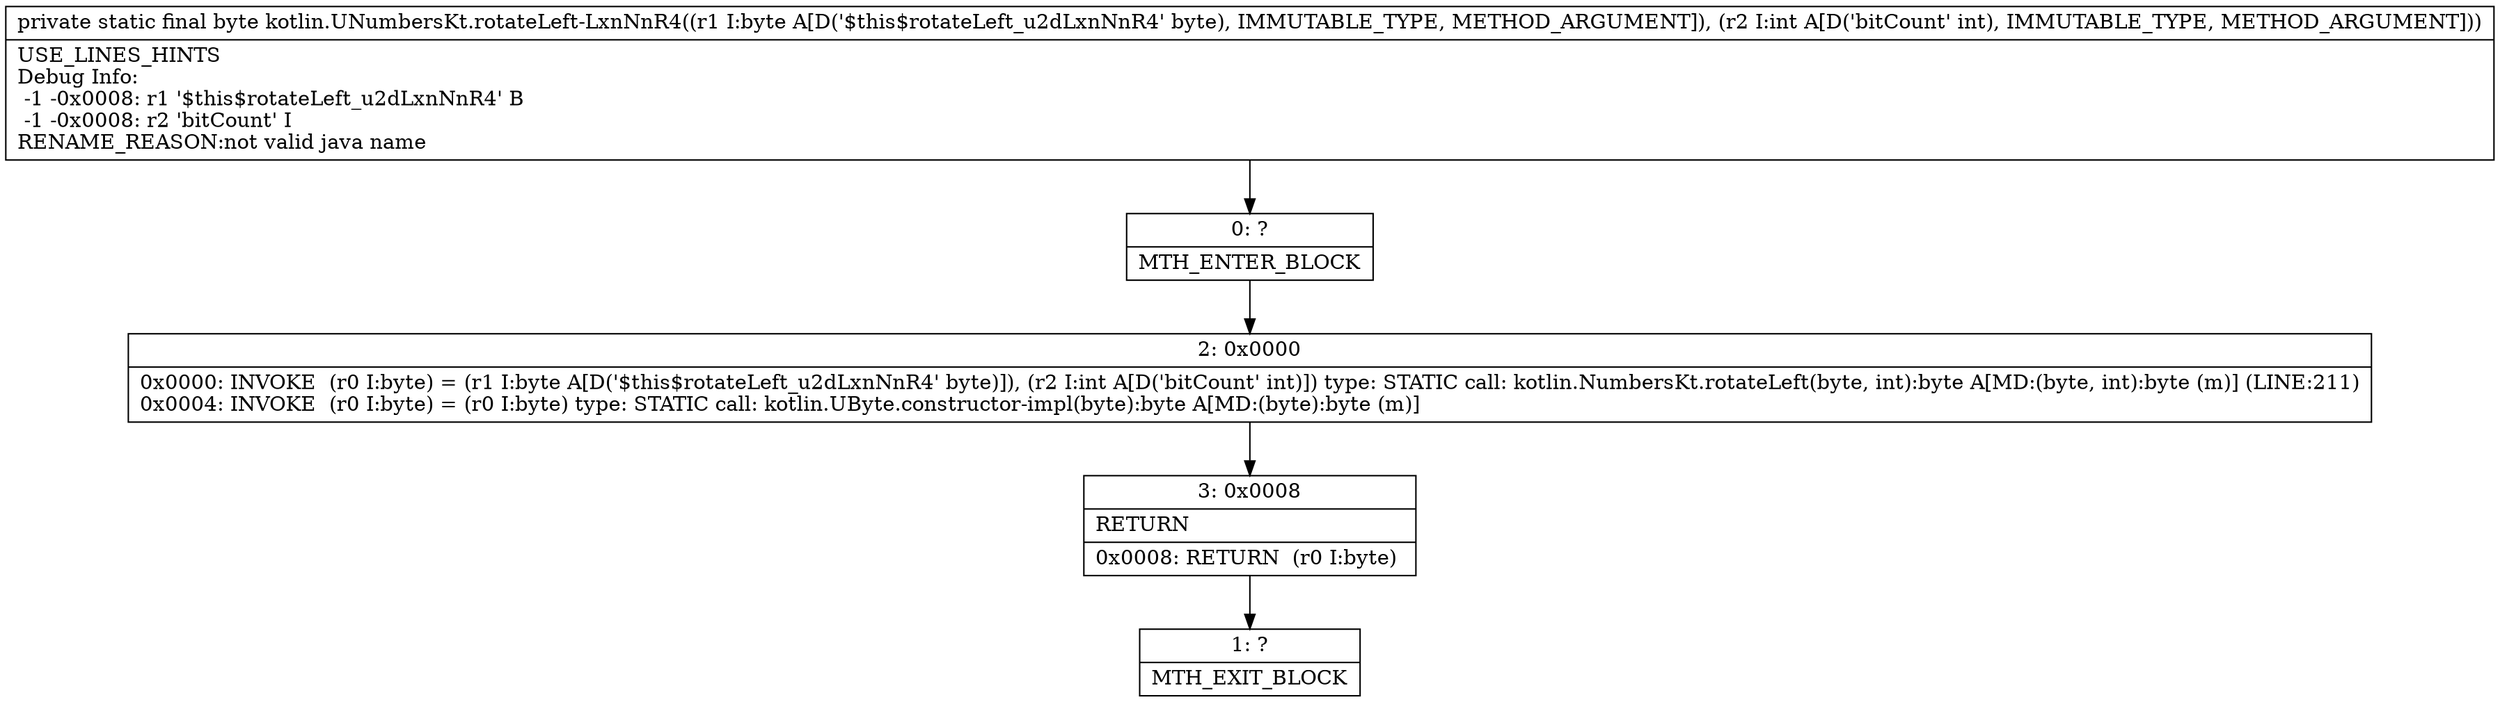 digraph "CFG forkotlin.UNumbersKt.rotateLeft\-LxnNnR4(BI)B" {
Node_0 [shape=record,label="{0\:\ ?|MTH_ENTER_BLOCK\l}"];
Node_2 [shape=record,label="{2\:\ 0x0000|0x0000: INVOKE  (r0 I:byte) = (r1 I:byte A[D('$this$rotateLeft_u2dLxnNnR4' byte)]), (r2 I:int A[D('bitCount' int)]) type: STATIC call: kotlin.NumbersKt.rotateLeft(byte, int):byte A[MD:(byte, int):byte (m)] (LINE:211)\l0x0004: INVOKE  (r0 I:byte) = (r0 I:byte) type: STATIC call: kotlin.UByte.constructor\-impl(byte):byte A[MD:(byte):byte (m)]\l}"];
Node_3 [shape=record,label="{3\:\ 0x0008|RETURN\l|0x0008: RETURN  (r0 I:byte) \l}"];
Node_1 [shape=record,label="{1\:\ ?|MTH_EXIT_BLOCK\l}"];
MethodNode[shape=record,label="{private static final byte kotlin.UNumbersKt.rotateLeft\-LxnNnR4((r1 I:byte A[D('$this$rotateLeft_u2dLxnNnR4' byte), IMMUTABLE_TYPE, METHOD_ARGUMENT]), (r2 I:int A[D('bitCount' int), IMMUTABLE_TYPE, METHOD_ARGUMENT]))  | USE_LINES_HINTS\lDebug Info:\l  \-1 \-0x0008: r1 '$this$rotateLeft_u2dLxnNnR4' B\l  \-1 \-0x0008: r2 'bitCount' I\lRENAME_REASON:not valid java name\l}"];
MethodNode -> Node_0;Node_0 -> Node_2;
Node_2 -> Node_3;
Node_3 -> Node_1;
}


